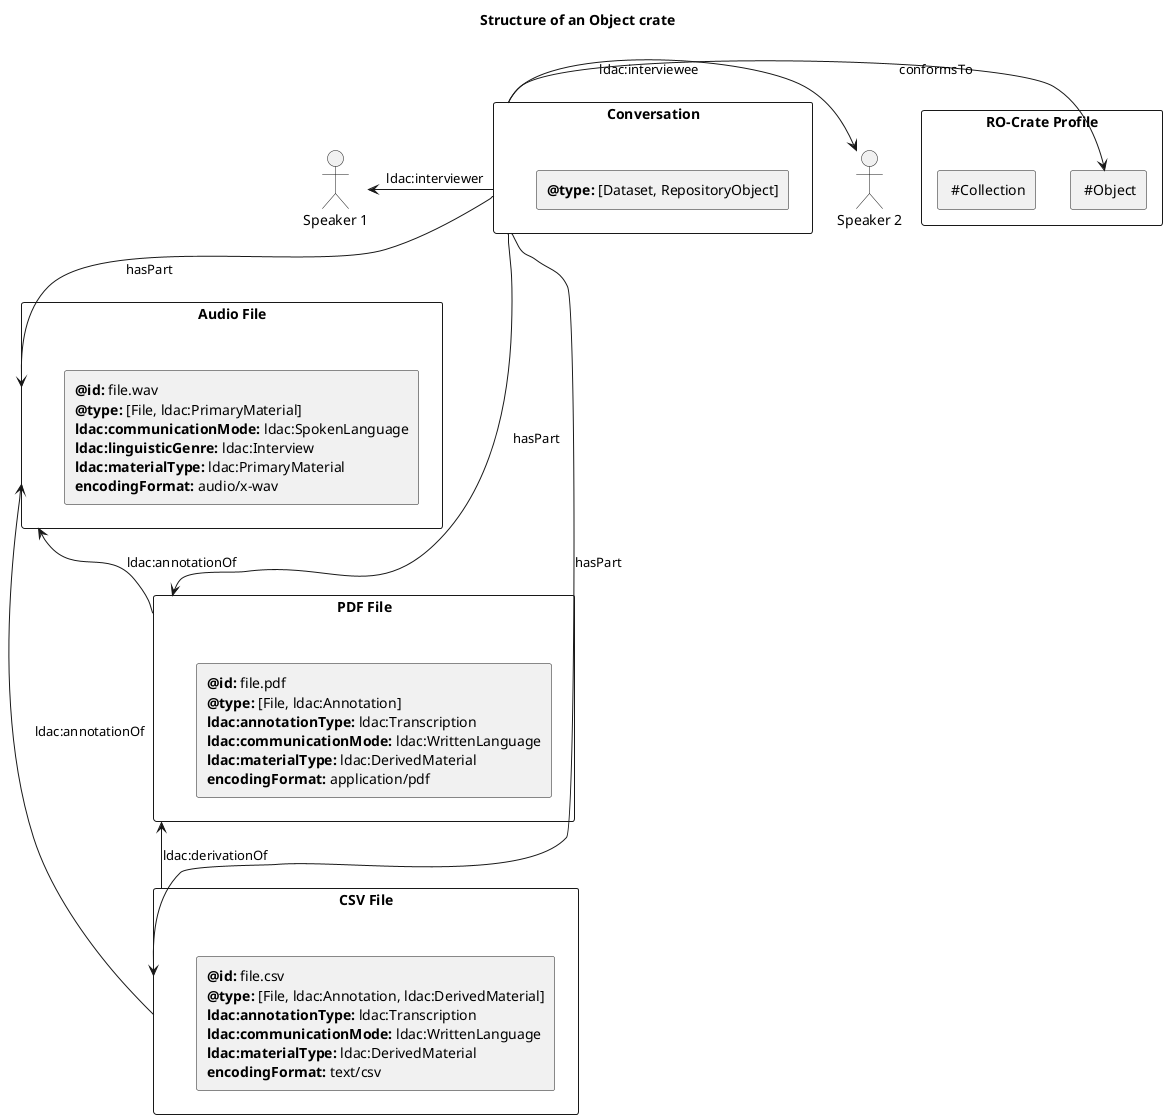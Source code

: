 
@startuml
title: Structure of an Object crate


actor "Speaker 1" as s1
actor "Speaker 2" as s2

rectangle "RO-Crate Profile" {
rectangle " #Collection" as procoll
rectangle " #Object" as proobj
}

rectangle "Conversation" as c1 {

 
 rectangle "<b>@type:</b> [Dataset, RepositoryObject]" 

}
rectangle "Audio File" as audio1 {
   rectangle "<b>@id:</b> file.wav\n<b>@type:</b> [File, ldac:PrimaryMaterial]\n<b>ldac:communicationMode:</b> ldac:SpokenLanguage\n<b>ldac:linguisticGenre:</b> ldac:Interview\n<b>ldac:materialType:</b> ldac:PrimaryMaterial\n<b>encodingFormat:</b> audio/x-wav" 


}
rectangle "PDF File" as pdf1 {
   rectangle "<b>@id:</b> file.pdf\n<b>@type:</b> [File, ldac:Annotation]\n<b>ldac:annotationType:</b> ldac:Transcription\n<b>ldac:communicationMode:</b> ldac:WrittenLanguage\n<b>ldac:materialType:</b> ldac:DerivedMaterial\n<b>encodingFormat:</b> application/pdf" as pt 

}

rectangle "CSV File" as csv1 {
   rectangle "<b>@id:</b> file.csv\n<b>@type:</b> [File, ldac:Annotation, ldac:DerivedMaterial]\n<b>ldac:annotationType:</b> ldac:Transcription\n<b>ldac:communicationMode:</b> ldac:WrittenLanguage\n<b>ldac:materialType:</b> ldac:DerivedMaterial\n<b>encodingFormat:</b> text/csv" 
}

c1 -down-> pdf1 : hasPart

pdf1 -up-> audio1 : ldac:annotationOf
c1 -down-> audio1 : hasPart
c1 -down-> csv1 : hasPart
csv1 -up-> audio1 : ldac:annotationOf
csv1 -up-> pdf1 : ldac:derivationOf

c1 -left-> s1 : ldac:interviewer
c1 -right-> s2 : ldac:interviewee
c1 ->  proobj: conformsTo


@enduml
